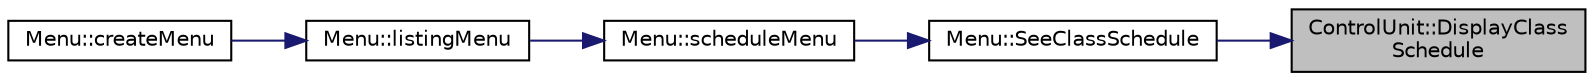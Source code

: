 digraph "ControlUnit::DisplayClassSchedule"
{
 // LATEX_PDF_SIZE
  edge [fontname="Helvetica",fontsize="10",labelfontname="Helvetica",labelfontsize="10"];
  node [fontname="Helvetica",fontsize="10",shape=record];
  rankdir="RL";
  Node1 [label="ControlUnit::DisplayClass\lSchedule",height=0.2,width=0.4,color="black", fillcolor="grey75", style="filled", fontcolor="black",tooltip="Displays the schedule of a class."];
  Node1 -> Node2 [dir="back",color="midnightblue",fontsize="10",style="solid"];
  Node2 [label="Menu::SeeClassSchedule",height=0.2,width=0.4,color="black", fillcolor="white", style="filled",URL="$class_menu.html#ab3a007c897b85519dd6ed6fc895f406d",tooltip="Displays the schedule of a class."];
  Node2 -> Node3 [dir="back",color="midnightblue",fontsize="10",style="solid"];
  Node3 [label="Menu::scheduleMenu",height=0.2,width=0.4,color="black", fillcolor="white", style="filled",URL="$class_menu.html#a8afd5d5427b0c4940fabdf4c7631ddbc",tooltip="Enters the schedule menu, which allows the user to see the schedule for a student or a class."];
  Node3 -> Node4 [dir="back",color="midnightblue",fontsize="10",style="solid"];
  Node4 [label="Menu::listingMenu",height=0.2,width=0.4,color="black", fillcolor="white", style="filled",URL="$class_menu.html#af1ba39157732b6b1015cfe7b5a5c3353",tooltip="Enters the listing menu, which allows the user to list students, see schedules etc."];
  Node4 -> Node5 [dir="back",color="midnightblue",fontsize="10",style="solid"];
  Node5 [label="Menu::createMenu",height=0.2,width=0.4,color="black", fillcolor="white", style="filled",URL="$class_menu.html#a4cf70fb5ce8bc6bfcad587d74ff644d4",tooltip="Creates the menu."];
}
